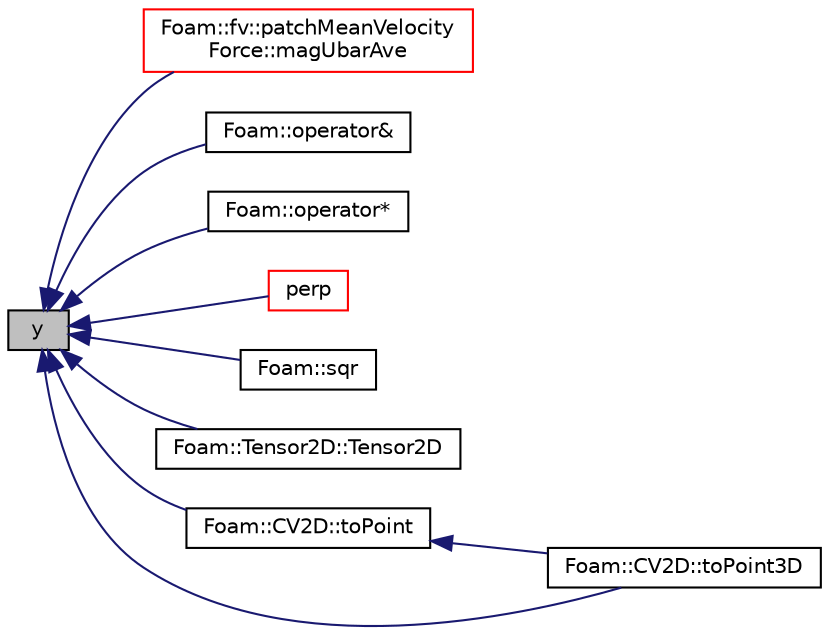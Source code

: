 digraph "y"
{
  bgcolor="transparent";
  edge [fontname="Helvetica",fontsize="10",labelfontname="Helvetica",labelfontsize="10"];
  node [fontname="Helvetica",fontsize="10",shape=record];
  rankdir="LR";
  Node1 [label="y",height=0.2,width=0.4,color="black", fillcolor="grey75", style="filled", fontcolor="black"];
  Node1 -> Node2 [dir="back",color="midnightblue",fontsize="10",style="solid",fontname="Helvetica"];
  Node2 [label="Foam::fv::patchMeanVelocity\lForce::magUbarAve",height=0.2,width=0.4,color="red",URL="$a01846.html#a0dc931ae9f011d80d04154c891d43f0e",tooltip="Calculate and return the magnitude of the mean velocity. "];
  Node1 -> Node3 [dir="back",color="midnightblue",fontsize="10",style="solid",fontname="Helvetica"];
  Node3 [label="Foam::operator&",height=0.2,width=0.4,color="black",URL="$a10974.html#a0f5ec8772e87677601349bae6892cfc7",tooltip="Inner-product between a spherical tensor and a vector. "];
  Node1 -> Node4 [dir="back",color="midnightblue",fontsize="10",style="solid",fontname="Helvetica"];
  Node4 [label="Foam::operator*",height=0.2,width=0.4,color="black",URL="$a10974.html#a7e6806ec1bcc02bebb8b7de43df5612b",tooltip="Outer-product between two vectors. "];
  Node1 -> Node5 [dir="back",color="midnightblue",fontsize="10",style="solid",fontname="Helvetica"];
  Node5 [label="perp",height=0.2,width=0.4,color="red",URL="$a02888.html#a6a37d7c228cad7ed3933827e201bf5b5",tooltip="Perp dot product (dot product with perpendicular vector) "];
  Node1 -> Node6 [dir="back",color="midnightblue",fontsize="10",style="solid",fontname="Helvetica"];
  Node6 [label="Foam::sqr",height=0.2,width=0.4,color="black",URL="$a10974.html#af4809dafd7b46552655fe0aa541f1bd9"];
  Node1 -> Node7 [dir="back",color="midnightblue",fontsize="10",style="solid",fontname="Helvetica"];
  Node7 [label="Foam::Tensor2D::Tensor2D",height=0.2,width=0.4,color="black",URL="$a02641.html#a29640d64cf55b847fd12f27b241621e2",tooltip="Construct given the two vectors. "];
  Node1 -> Node8 [dir="back",color="midnightblue",fontsize="10",style="solid",fontname="Helvetica"];
  Node8 [label="Foam::CV2D::toPoint",height=0.2,width=0.4,color="black",URL="$a00459.html#af397a82a1a0172ff30c3feb27e7b5a1d"];
  Node8 -> Node9 [dir="back",color="midnightblue",fontsize="10",style="solid",fontname="Helvetica"];
  Node9 [label="Foam::CV2D::toPoint3D",height=0.2,width=0.4,color="black",URL="$a00459.html#a6e3f292deea1b3bed75b11c95017c206"];
  Node1 -> Node9 [dir="back",color="midnightblue",fontsize="10",style="solid",fontname="Helvetica"];
}
